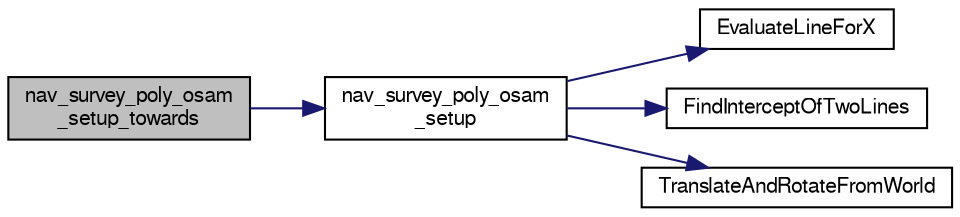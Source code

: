 digraph "nav_survey_poly_osam_setup_towards"
{
  edge [fontname="FreeSans",fontsize="10",labelfontname="FreeSans",labelfontsize="10"];
  node [fontname="FreeSans",fontsize="10",shape=record];
  rankdir="LR";
  Node1 [label="nav_survey_poly_osam\l_setup_towards",height=0.2,width=0.4,color="black", fillcolor="grey75", style="filled", fontcolor="black"];
  Node1 -> Node2 [color="midnightblue",fontsize="10",style="solid",fontname="FreeSans"];
  Node2 [label="nav_survey_poly_osam\l_setup",height=0.2,width=0.4,color="black", fillcolor="white", style="filled",URL="$nav__survey__poly__osam_8c.html#a87b77f8d99e9631da8b611484f22e37f",tooltip="Setup polygon survey. "];
  Node2 -> Node3 [color="midnightblue",fontsize="10",style="solid",fontname="FreeSans"];
  Node3 [label="EvaluateLineForX",height=0.2,width=0.4,color="black", fillcolor="white", style="filled",URL="$nav__survey__poly__osam_8c.html#a369fb753abd22e08ec5990479b0dcbcf"];
  Node2 -> Node4 [color="midnightblue",fontsize="10",style="solid",fontname="FreeSans"];
  Node4 [label="FindInterceptOfTwoLines",height=0.2,width=0.4,color="black", fillcolor="white", style="filled",URL="$nav__survey__poly__osam_8c.html#a7d7df26d6723c61622ad77133554b6f1"];
  Node2 -> Node5 [color="midnightblue",fontsize="10",style="solid",fontname="FreeSans"];
  Node5 [label="TranslateAndRotateFromWorld",height=0.2,width=0.4,color="black", fillcolor="white", style="filled",URL="$nav__survey__poly__osam_8c.html#af0bd4fedce9feee425bcbd4ee20439bb"];
}
